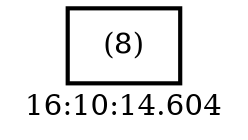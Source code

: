 digraph  g{ graph[label = "16:10:14.604"]
node [shape=rectangle, color=black, fontcolor=black, style=bold] edge [color=black] 0 [label="(8)"] ; 
}

